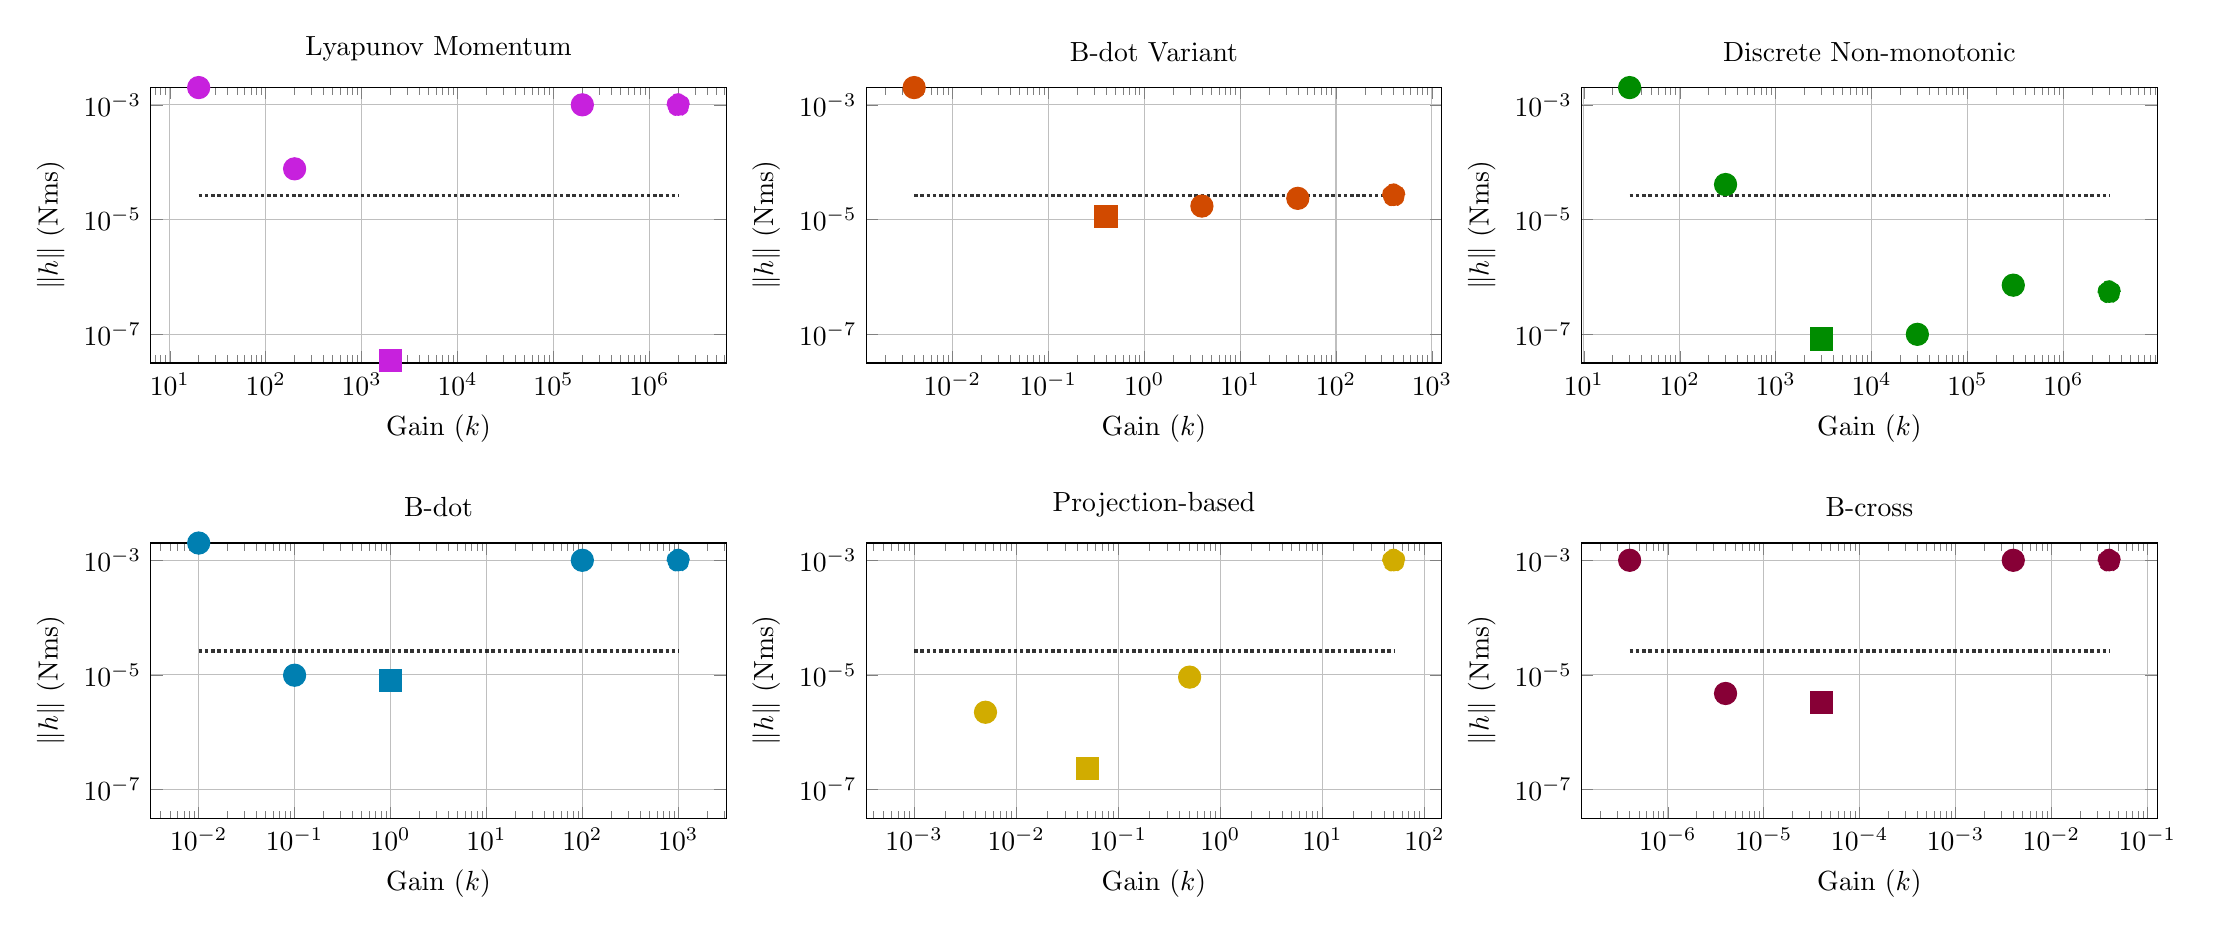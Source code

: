 % Recommended preamble:
\begin{tikzpicture}
\begin{groupplot}[group style={group size={3 by 2}, horizontal sep={0.7in}, vertical sep={0.9in}}, height={2in}, width={3.5in}, ymin={3.126e-8}, ymax={0.002}]
    \nextgroupplot[xmode=log,ymode=log, set layers={standard}, xmajorgrids, ymajorgrids, xlabel={Gain ($k$)}, ylabel={$\|h\|$ (Nms)}, legend pos={north east}, title={Lyapunov Momentum}]
    \addplot+[mark={*}, only marks, mark size={4pt}, mark options={color={rgb,1:red,0.78;green,0.129;blue,0.867}}]
        coordinates {
            (20.0,0.002)
        }
        ;
    \addplot+[mark={*}, only marks, mark size={4pt}, mark options={color={rgb,1:red,0.78;green,0.129;blue,0.867}}]
        coordinates {
            (200.0,7.642e-5)
        }
        ;
    \addplot+[mark={square*}, only marks, mark size={4pt}, mark options={color={rgb,1:red,0.78;green,0.129;blue,0.867}}]
        coordinates {
            (2000.0,3.473e-8)
        }
        ;
    \addplot+[mark={*}, only marks, mark size={4pt}, mark options={color={rgb,1:red,0.78;green,0.129;blue,0.867}}]
        coordinates {
            (20000.0,0.0)
        }
        ;
    \addplot+[mark={*}, only marks, mark size={4pt}, mark options={color={rgb,1:red,0.78;green,0.129;blue,0.867}}]
        coordinates {
            (200000.0,0.001)
        }
        ;
    \addplot+[mark={*}, only marks, mark size={4pt}, mark options={color={rgb,1:red,0.78;green,0.129;blue,0.867}}]
        coordinates {
            (2.0e6,0.001)
        }
        ;
    \addplot+[no marks, line width={1.25pt}, style={densely dotted}, color={black}, opacity={0.8}]
        coordinates {
            (20.0,2.616e-5)
            (200.0,2.616e-5)
            (2000.0,2.616e-5)
            (20000.0,2.616e-5)
            (200000.0,2.616e-5)
            (2.0e6,2.616e-5)
        }
        ;
    \nextgroupplot[xmode=log,ymode=log, set layers={standard}, xmajorgrids, ymajorgrids, xlabel={Gain ($k$)}, ylabel={$\|h\|$ (Nms)}, legend pos={north east}, title={B-dot Variant}]
    \addplot+[mark={*}, only marks, mark size={4pt}, mark options={color={rgb,1:red,0.82;green,0.29;blue,0.0}}]
        coordinates {
            (0.004,0.002)
        }
        ;
    \addplot+[mark={*}, only marks, mark size={4pt}, mark options={color={rgb,1:red,0.82;green,0.29;blue,0.0}}]
        coordinates {
            (0.04,0.0)
        }
        ;
    \addplot+[mark={square*}, only marks, mark size={4pt}, mark options={color={rgb,1:red,0.82;green,0.29;blue,0.0}}]
        coordinates {
            (0.4,1.112e-5)
        }
        ;
    \addplot+[mark={*}, only marks, mark size={4pt}, mark options={color={rgb,1:red,0.82;green,0.29;blue,0.0}}]
        coordinates {
            (4.0,1.711e-5)
        }
        ;
    \addplot+[mark={*}, only marks, mark size={4pt}, mark options={color={rgb,1:red,0.82;green,0.29;blue,0.0}}]
        coordinates {
            (40.0,2.335e-5)
        }
        ;
    \addplot+[mark={*}, only marks, mark size={4pt}, mark options={color={rgb,1:red,0.82;green,0.29;blue,0.0}}]
        coordinates {
            (400.0,2.671e-5)
        }
        ;
    \addplot+[no marks, line width={1.25pt}, style={densely dotted}, color={black}, opacity={0.8}]
        coordinates {
            (0.004,2.616e-5)
            (0.04,2.616e-5)
            (0.4,2.616e-5)
            (4.0,2.616e-5)
            (40.0,2.616e-5)
            (400.0,2.616e-5)
        }
        ;
    \nextgroupplot[xmode=log,ymode=log, set layers={standard}, xmajorgrids, ymajorgrids, xlabel={Gain ($k$)}, ylabel={$\|h\|$ (Nms)}, legend pos={north east}, title={Discrete Non-monotonic}]
    \addplot+[mark={*}, only marks, mark size={4pt}, mark options={color={rgb,1:red,0.0;green,0.549;blue,0.0}}]
        coordinates {
            (30.0,0.002)
        }
        ;
    \addplot+[mark={*}, only marks, mark size={4pt}, mark options={color={rgb,1:red,0.0;green,0.549;blue,0.0}}]
        coordinates {
            (300.0,4.069e-5)
        }
        ;
    \addplot+[mark={square*}, only marks, mark size={4pt}, mark options={color={rgb,1:red,0.0;green,0.549;blue,0.0}}]
        coordinates {
            (3000.0,8.178e-8)
        }
        ;
    \addplot+[mark={*}, only marks, mark size={4pt}, mark options={color={rgb,1:red,0.0;green,0.549;blue,0.0}}]
        coordinates {
            (30000.0,9.901e-8)
        }
        ;
    \addplot+[mark={*}, only marks, mark size={4pt}, mark options={color={rgb,1:red,0.0;green,0.549;blue,0.0}}]
        coordinates {
            (300000.0,7.136e-7)
        }
        ;
    \addplot+[mark={*}, only marks, mark size={4pt}, mark options={color={rgb,1:red,0.0;green,0.549;blue,0.0}}]
        coordinates {
            (3.0e6,5.454e-7)
        }
        ;
    \addplot+[no marks, line width={1.25pt}, style={densely dotted}, color={black}, opacity={0.8}]
        coordinates {
            (30.0,2.616e-5)
            (300.0,2.616e-5)
            (3000.0,2.616e-5)
            (30000.0,2.616e-5)
            (300000.0,2.616e-5)
            (3.0e6,2.616e-5)
        }
        ;
    \nextgroupplot[xmode=log,ymode=log, set layers={standard}, xmajorgrids, ymajorgrids, xlabel={Gain ($k$)}, ylabel={$\|h\|$ (Nms)}, legend pos={north east}, title={B-dot}]
    \addplot+[mark={*}, only marks, mark size={4pt}, mark options={color={rgb,1:red,0.0;green,0.498;blue,0.694}}]
        coordinates {
            (0.01,0.002)
        }
        ;
    \addplot+[mark={*}, only marks, mark size={4pt}, mark options={color={rgb,1:red,0.0;green,0.498;blue,0.694}}]
        coordinates {
            (0.1,9.88e-6)
        }
        ;
    \addplot+[mark={square*}, only marks, mark size={4pt}, mark options={color={rgb,1:red,0.0;green,0.498;blue,0.694}}]
        coordinates {
            (1.0,8.031e-6)
        }
        ;
    \addplot+[mark={*}, only marks, mark size={4pt}, mark options={color={rgb,1:red,0.0;green,0.498;blue,0.694}}]
        coordinates {
            (10.0,0.0)
        }
        ;
    \addplot+[mark={*}, only marks, mark size={4pt}, mark options={color={rgb,1:red,0.0;green,0.498;blue,0.694}}]
        coordinates {
            (100.0,0.001)
        }
        ;
    \addplot+[mark={*}, only marks, mark size={4pt}, mark options={color={rgb,1:red,0.0;green,0.498;blue,0.694}}]
        coordinates {
            (1000.0,0.001)
        }
        ;
    \addplot+[no marks, line width={1.25pt}, style={densely dotted}, color={black}, opacity={0.8}]
        coordinates {
            (0.01,2.616e-5)
            (0.1,2.616e-5)
            (1.0,2.616e-5)
            (10.0,2.616e-5)
            (100.0,2.616e-5)
            (1000.0,2.616e-5)
        }
        ;
    \nextgroupplot[xmode=log,ymode=log, set layers={standard}, xmajorgrids, ymajorgrids, xlabel={Gain ($k$)}, ylabel={$\|h\|$ (Nms)}, legend pos={north east}, title={Projection-based}]
    \addplot+[mark={*}, only marks, mark size={4pt}, mark options={color={rgb,1:red,0.82;green,0.674;blue,0.0}}]
        coordinates {
            (0.001,0.0)
        }
        ;
    \addplot+[mark={*}, only marks, mark size={4pt}, mark options={color={rgb,1:red,0.82;green,0.674;blue,0.0}}]
        coordinates {
            (0.005,2.232e-6)
        }
        ;
    \addplot+[mark={square*}, only marks, mark size={4pt}, mark options={color={rgb,1:red,0.82;green,0.674;blue,0.0}}]
        coordinates {
            (0.05,2.307e-7)
        }
        ;
    \addplot+[mark={*}, only marks, mark size={4pt}, mark options={color={rgb,1:red,0.82;green,0.674;blue,0.0}}]
        coordinates {
            (0.5,9.152e-6)
        }
        ;
    \addplot+[mark={*}, only marks, mark size={4pt}, mark options={color={rgb,1:red,0.82;green,0.674;blue,0.0}}]
        coordinates {
            (5.0,0.0)
        }
        ;
    \addplot+[mark={*}, only marks, mark size={4pt}, mark options={color={rgb,1:red,0.82;green,0.674;blue,0.0}}]
        coordinates {
            (50.0,0.001)
        }
        ;
    \addplot+[no marks, line width={1.25pt}, style={densely dotted}, color={black}, opacity={0.8}]
        coordinates {
            (0.001,2.616e-5)
            (0.005,2.616e-5)
            (0.05,2.616e-5)
            (0.5,2.616e-5)
            (5.0,2.616e-5)
            (50.0,2.616e-5)
        }
        ;
    \nextgroupplot[xmode=log,ymode=log, set layers={standard}, xmajorgrids, ymajorgrids, xlabel={Gain ($k$)}, ylabel={$\|h\|$ (Nms)}, legend pos={north east}, title={B-cross}]
    \addplot+[mark={*}, only marks, mark size={4pt}, mark options={color={rgb,1:red,0.529;green,0.0;blue,0.212}}]
        coordinates {
            (4.0e-7,0.001)
        }
        ;
    \addplot+[mark={*}, only marks, mark size={4pt}, mark options={color={rgb,1:red,0.529;green,0.0;blue,0.212}}]
        coordinates {
            (4.0e-6,4.747e-6)
        }
        ;
    \addplot+[mark={square*}, only marks, mark size={4pt}, mark options={color={rgb,1:red,0.529;green,0.0;blue,0.212}}]
        coordinates {
            (4.0e-5,3.352e-6)
        }
        ;
    \addplot+[mark={*}, only marks, mark size={4pt}, mark options={color={rgb,1:red,0.529;green,0.0;blue,0.212}}]
        coordinates {
            (0.0,0.0)
        }
        ;
    \addplot+[mark={*}, only marks, mark size={4pt}, mark options={color={rgb,1:red,0.529;green,0.0;blue,0.212}}]
        coordinates {
            (0.004,0.001)
        }
        ;
    \addplot+[mark={*}, only marks, mark size={4pt}, mark options={color={rgb,1:red,0.529;green,0.0;blue,0.212}}]
        coordinates {
            (0.04,0.001)
        }
        ;
    \addplot+[no marks, line width={1.25pt}, style={densely dotted}, color={black}, opacity={0.8}]
        coordinates {
            (4.0e-7,2.616e-5)
            (4.0e-6,2.616e-5)
            (4.0e-5,2.616e-5)
            (0.0,2.616e-5)
            (0.004,2.616e-5)
            (0.04,2.616e-5)
        }
        ;
\end{groupplot}
\end{tikzpicture}
